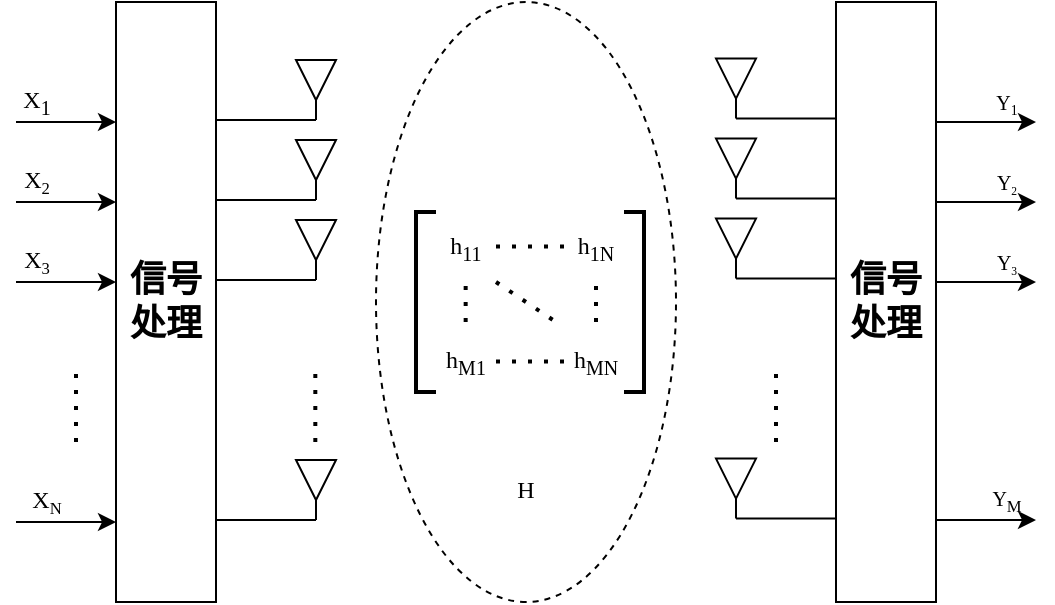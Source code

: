 <mxfile version="17.4.6" type="github">
  <diagram id="q9GEcScXyjQXlS6VjjTK" name="Page-1">
    <mxGraphModel dx="716" dy="377" grid="1" gridSize="10" guides="1" tooltips="1" connect="1" arrows="1" fold="1" page="1" pageScale="1" pageWidth="827" pageHeight="1169" math="0" shadow="0">
      <root>
        <mxCell id="0" />
        <mxCell id="1" parent="0" />
        <mxCell id="ftm3P9XVFiQLWpEqlPqK-1" value="&lt;h2&gt;&lt;font style=&quot;vertical-align: inherit&quot;&gt;&lt;font style=&quot;vertical-align: inherit&quot;&gt;&lt;font style=&quot;vertical-align: inherit&quot;&gt;&lt;font style=&quot;vertical-align: inherit&quot; face=&quot;Times New Roman&quot;&gt;信号处理&lt;/font&gt;&lt;/font&gt;&lt;/font&gt;&lt;/font&gt;&lt;/h2&gt;" style="whiteSpace=wrap;html=1;" vertex="1" parent="1">
          <mxGeometry x="160" y="100" width="50" height="300" as="geometry" />
        </mxCell>
        <mxCell id="ftm3P9XVFiQLWpEqlPqK-2" value="&lt;h2&gt;&lt;font style=&quot;vertical-align: inherit&quot;&gt;&lt;font style=&quot;vertical-align: inherit&quot;&gt;&lt;font style=&quot;vertical-align: inherit&quot;&gt;&lt;font style=&quot;vertical-align: inherit&quot; face=&quot;Times New Roman&quot;&gt;信号处理&lt;/font&gt;&lt;/font&gt;&lt;/font&gt;&lt;/font&gt;&lt;/h2&gt;" style="whiteSpace=wrap;html=1;" vertex="1" parent="1">
          <mxGeometry x="520" y="100" width="50" height="300" as="geometry" />
        </mxCell>
        <mxCell id="ftm3P9XVFiQLWpEqlPqK-3" value="" style="endArrow=classic;html=1;rounded=0;fontFamily=Times New Roman;" edge="1" parent="1">
          <mxGeometry width="50" height="50" relative="1" as="geometry">
            <mxPoint x="110" y="160" as="sourcePoint" />
            <mxPoint x="160" y="160" as="targetPoint" />
          </mxGeometry>
        </mxCell>
        <mxCell id="ftm3P9XVFiQLWpEqlPqK-4" value="" style="endArrow=classic;html=1;rounded=0;fontFamily=Times New Roman;" edge="1" parent="1">
          <mxGeometry width="50" height="50" relative="1" as="geometry">
            <mxPoint x="110" y="200" as="sourcePoint" />
            <mxPoint x="160" y="200" as="targetPoint" />
          </mxGeometry>
        </mxCell>
        <mxCell id="ftm3P9XVFiQLWpEqlPqK-5" value="" style="endArrow=classic;html=1;rounded=0;fontFamily=Times New Roman;" edge="1" parent="1">
          <mxGeometry width="50" height="50" relative="1" as="geometry">
            <mxPoint x="110" y="240" as="sourcePoint" />
            <mxPoint x="160" y="240" as="targetPoint" />
          </mxGeometry>
        </mxCell>
        <mxCell id="ftm3P9XVFiQLWpEqlPqK-6" value="" style="endArrow=classic;html=1;rounded=0;fontFamily=Times New Roman;" edge="1" parent="1">
          <mxGeometry width="50" height="50" relative="1" as="geometry">
            <mxPoint x="110" y="360" as="sourcePoint" />
            <mxPoint x="160" y="360" as="targetPoint" />
          </mxGeometry>
        </mxCell>
        <mxCell id="ftm3P9XVFiQLWpEqlPqK-7" value="" style="endArrow=none;dashed=1;html=1;dashPattern=1 3;strokeWidth=2;rounded=0;fontFamily=Times New Roman;" edge="1" parent="1">
          <mxGeometry width="50" height="50" relative="1" as="geometry">
            <mxPoint x="140" y="320" as="sourcePoint" />
            <mxPoint x="140" y="280" as="targetPoint" />
          </mxGeometry>
        </mxCell>
        <mxCell id="ftm3P9XVFiQLWpEqlPqK-8" value="X&lt;sub&gt;1&lt;/sub&gt;" style="text;html=1;align=center;verticalAlign=middle;resizable=0;points=[];autosize=1;strokeColor=none;fillColor=none;fontFamily=Times New Roman;" vertex="1" parent="1">
          <mxGeometry x="105" y="140" width="30" height="20" as="geometry" />
        </mxCell>
        <mxCell id="ftm3P9XVFiQLWpEqlPqK-9" value="X&lt;span style=&quot;font-size: 10px&quot;&gt;&lt;sub&gt;2&lt;/sub&gt;&lt;/span&gt;" style="text;html=1;align=center;verticalAlign=middle;resizable=0;points=[];autosize=1;strokeColor=none;fillColor=none;fontFamily=Times New Roman;" vertex="1" parent="1">
          <mxGeometry x="105" y="180" width="30" height="20" as="geometry" />
        </mxCell>
        <mxCell id="ftm3P9XVFiQLWpEqlPqK-10" value="X&lt;span style=&quot;font-size: 10px&quot;&gt;&lt;sub&gt;3&lt;/sub&gt;&lt;/span&gt;" style="text;html=1;align=center;verticalAlign=middle;resizable=0;points=[];autosize=1;strokeColor=none;fillColor=none;fontFamily=Times New Roman;" vertex="1" parent="1">
          <mxGeometry x="105" y="220" width="30" height="20" as="geometry" />
        </mxCell>
        <mxCell id="ftm3P9XVFiQLWpEqlPqK-11" value="X&lt;span style=&quot;font-size: 10px&quot;&gt;&lt;sub&gt;N&lt;/sub&gt;&lt;/span&gt;" style="text;html=1;align=center;verticalAlign=middle;resizable=0;points=[];autosize=1;strokeColor=none;fillColor=none;fontFamily=Times New Roman;" vertex="1" parent="1">
          <mxGeometry x="110" y="340" width="30" height="20" as="geometry" />
        </mxCell>
        <mxCell id="ftm3P9XVFiQLWpEqlPqK-13" value="" style="endArrow=none;html=1;rounded=0;fontFamily=Times New Roman;" edge="1" parent="1">
          <mxGeometry width="50" height="50" relative="1" as="geometry">
            <mxPoint x="210" y="159" as="sourcePoint" />
            <mxPoint x="260" y="159" as="targetPoint" />
          </mxGeometry>
        </mxCell>
        <mxCell id="ftm3P9XVFiQLWpEqlPqK-14" value="" style="endArrow=none;html=1;rounded=0;fontFamily=Times New Roman;" edge="1" parent="1">
          <mxGeometry width="50" height="50" relative="1" as="geometry">
            <mxPoint x="260" y="159" as="sourcePoint" />
            <mxPoint x="260" y="149" as="targetPoint" />
          </mxGeometry>
        </mxCell>
        <mxCell id="ftm3P9XVFiQLWpEqlPqK-15" value="" style="triangle;whiteSpace=wrap;html=1;fontFamily=Times New Roman;direction=south;" vertex="1" parent="1">
          <mxGeometry x="250" y="129" width="20" height="20" as="geometry" />
        </mxCell>
        <mxCell id="ftm3P9XVFiQLWpEqlPqK-16" value="" style="endArrow=none;html=1;rounded=0;fontFamily=Times New Roman;" edge="1" parent="1">
          <mxGeometry width="50" height="50" relative="1" as="geometry">
            <mxPoint x="210" y="199" as="sourcePoint" />
            <mxPoint x="260" y="199" as="targetPoint" />
          </mxGeometry>
        </mxCell>
        <mxCell id="ftm3P9XVFiQLWpEqlPqK-17" value="" style="endArrow=none;html=1;rounded=0;fontFamily=Times New Roman;" edge="1" parent="1">
          <mxGeometry width="50" height="50" relative="1" as="geometry">
            <mxPoint x="260" y="199" as="sourcePoint" />
            <mxPoint x="260" y="189" as="targetPoint" />
          </mxGeometry>
        </mxCell>
        <mxCell id="ftm3P9XVFiQLWpEqlPqK-18" value="" style="triangle;whiteSpace=wrap;html=1;fontFamily=Times New Roman;direction=south;" vertex="1" parent="1">
          <mxGeometry x="250" y="169" width="20" height="20" as="geometry" />
        </mxCell>
        <mxCell id="ftm3P9XVFiQLWpEqlPqK-19" value="" style="endArrow=none;html=1;rounded=0;fontFamily=Times New Roman;" edge="1" parent="1">
          <mxGeometry width="50" height="50" relative="1" as="geometry">
            <mxPoint x="210" y="239" as="sourcePoint" />
            <mxPoint x="260" y="239" as="targetPoint" />
          </mxGeometry>
        </mxCell>
        <mxCell id="ftm3P9XVFiQLWpEqlPqK-20" value="" style="endArrow=none;html=1;rounded=0;fontFamily=Times New Roman;" edge="1" parent="1">
          <mxGeometry width="50" height="50" relative="1" as="geometry">
            <mxPoint x="260" y="239" as="sourcePoint" />
            <mxPoint x="260" y="229" as="targetPoint" />
          </mxGeometry>
        </mxCell>
        <mxCell id="ftm3P9XVFiQLWpEqlPqK-21" value="" style="triangle;whiteSpace=wrap;html=1;fontFamily=Times New Roman;direction=south;" vertex="1" parent="1">
          <mxGeometry x="250" y="209" width="20" height="20" as="geometry" />
        </mxCell>
        <mxCell id="ftm3P9XVFiQLWpEqlPqK-22" value="" style="endArrow=none;html=1;rounded=0;fontFamily=Times New Roman;" edge="1" parent="1">
          <mxGeometry width="50" height="50" relative="1" as="geometry">
            <mxPoint x="210" y="359" as="sourcePoint" />
            <mxPoint x="260" y="359" as="targetPoint" />
          </mxGeometry>
        </mxCell>
        <mxCell id="ftm3P9XVFiQLWpEqlPqK-23" value="" style="endArrow=none;html=1;rounded=0;fontFamily=Times New Roman;" edge="1" parent="1">
          <mxGeometry width="50" height="50" relative="1" as="geometry">
            <mxPoint x="260" y="359" as="sourcePoint" />
            <mxPoint x="260" y="349" as="targetPoint" />
          </mxGeometry>
        </mxCell>
        <mxCell id="ftm3P9XVFiQLWpEqlPqK-24" value="" style="triangle;whiteSpace=wrap;html=1;fontFamily=Times New Roman;direction=south;" vertex="1" parent="1">
          <mxGeometry x="250" y="329" width="20" height="20" as="geometry" />
        </mxCell>
        <mxCell id="ftm3P9XVFiQLWpEqlPqK-26" value="" style="endArrow=none;dashed=1;html=1;dashPattern=1 3;strokeWidth=2;rounded=0;fontFamily=Times New Roman;" edge="1" parent="1">
          <mxGeometry width="50" height="50" relative="1" as="geometry">
            <mxPoint x="259.66" y="320" as="sourcePoint" />
            <mxPoint x="259.66" y="280" as="targetPoint" />
          </mxGeometry>
        </mxCell>
        <mxCell id="ftm3P9XVFiQLWpEqlPqK-27" value="" style="ellipse;whiteSpace=wrap;html=1;align=center;dashed=1;fontFamily=Times New Roman;direction=south;" vertex="1" parent="1">
          <mxGeometry x="290" y="100" width="150" height="300" as="geometry" />
        </mxCell>
        <mxCell id="ftm3P9XVFiQLWpEqlPqK-28" value="" style="strokeWidth=2;html=1;shape=mxgraph.flowchart.annotation_1;align=left;pointerEvents=1;fontFamily=Times New Roman;" vertex="1" parent="1">
          <mxGeometry x="310" y="205" width="10" height="90" as="geometry" />
        </mxCell>
        <mxCell id="ftm3P9XVFiQLWpEqlPqK-29" value="" style="strokeWidth=2;html=1;shape=mxgraph.flowchart.annotation_1;align=left;pointerEvents=1;fontFamily=Times New Roman;direction=west;" vertex="1" parent="1">
          <mxGeometry x="414" y="205" width="10" height="90" as="geometry" />
        </mxCell>
        <mxCell id="ftm3P9XVFiQLWpEqlPqK-30" value="h&lt;sub&gt;11&lt;/sub&gt;" style="text;html=1;strokeColor=none;fillColor=none;align=center;verticalAlign=middle;whiteSpace=wrap;rounded=0;fontFamily=Times New Roman;" vertex="1" parent="1">
          <mxGeometry x="320" y="215" width="30" height="15" as="geometry" />
        </mxCell>
        <mxCell id="ftm3P9XVFiQLWpEqlPqK-33" value="" style="endArrow=none;dashed=1;html=1;dashPattern=1 3;strokeWidth=2;rounded=0;fontFamily=Times New Roman;" edge="1" parent="1">
          <mxGeometry width="50" height="50" relative="1" as="geometry">
            <mxPoint x="334.83" y="260" as="sourcePoint" />
            <mxPoint x="334.83" y="240" as="targetPoint" />
          </mxGeometry>
        </mxCell>
        <mxCell id="ftm3P9XVFiQLWpEqlPqK-34" value="h&lt;sub&gt;M1&lt;/sub&gt;" style="text;html=1;strokeColor=none;fillColor=none;align=center;verticalAlign=middle;whiteSpace=wrap;rounded=0;fontFamily=Times New Roman;" vertex="1" parent="1">
          <mxGeometry x="305" y="265" width="60" height="30" as="geometry" />
        </mxCell>
        <mxCell id="ftm3P9XVFiQLWpEqlPqK-35" value="" style="endArrow=none;dashed=1;html=1;dashPattern=1 3;strokeWidth=2;rounded=0;fontFamily=Times New Roman;" edge="1" parent="1">
          <mxGeometry width="50" height="50" relative="1" as="geometry">
            <mxPoint x="350" y="222.26" as="sourcePoint" />
            <mxPoint x="390" y="222.26" as="targetPoint" />
          </mxGeometry>
        </mxCell>
        <mxCell id="ftm3P9XVFiQLWpEqlPqK-36" value="" style="endArrow=none;dashed=1;html=1;dashPattern=1 3;strokeWidth=2;rounded=0;fontFamily=Times New Roman;" edge="1" parent="1">
          <mxGeometry width="50" height="50" relative="1" as="geometry">
            <mxPoint x="350" y="240" as="sourcePoint" />
            <mxPoint x="380" y="260" as="targetPoint" />
          </mxGeometry>
        </mxCell>
        <mxCell id="ftm3P9XVFiQLWpEqlPqK-37" value="" style="endArrow=none;dashed=1;html=1;dashPattern=1 3;strokeWidth=2;rounded=0;fontFamily=Times New Roman;" edge="1" parent="1">
          <mxGeometry width="50" height="50" relative="1" as="geometry">
            <mxPoint x="350" y="279.76" as="sourcePoint" />
            <mxPoint x="390" y="279.76" as="targetPoint" />
          </mxGeometry>
        </mxCell>
        <mxCell id="ftm3P9XVFiQLWpEqlPqK-38" value="" style="endArrow=none;dashed=1;html=1;dashPattern=1 3;strokeWidth=2;rounded=0;fontFamily=Times New Roman;" edge="1" parent="1">
          <mxGeometry width="50" height="50" relative="1" as="geometry">
            <mxPoint x="400" y="260" as="sourcePoint" />
            <mxPoint x="400" y="240" as="targetPoint" />
          </mxGeometry>
        </mxCell>
        <mxCell id="ftm3P9XVFiQLWpEqlPqK-39" value="h&lt;sub&gt;1N&lt;/sub&gt;" style="text;html=1;strokeColor=none;fillColor=none;align=center;verticalAlign=middle;whiteSpace=wrap;rounded=0;fontFamily=Times New Roman;" vertex="1" parent="1">
          <mxGeometry x="370" y="207.5" width="60" height="30" as="geometry" />
        </mxCell>
        <mxCell id="ftm3P9XVFiQLWpEqlPqK-40" value="h&lt;sub&gt;MN&lt;/sub&gt;" style="text;html=1;strokeColor=none;fillColor=none;align=center;verticalAlign=middle;whiteSpace=wrap;rounded=0;fontFamily=Times New Roman;" vertex="1" parent="1">
          <mxGeometry x="370" y="265" width="60" height="30" as="geometry" />
        </mxCell>
        <mxCell id="ftm3P9XVFiQLWpEqlPqK-41" value="H" style="text;html=1;strokeColor=none;fillColor=none;align=center;verticalAlign=middle;whiteSpace=wrap;rounded=0;fontFamily=Times New Roman;" vertex="1" parent="1">
          <mxGeometry x="335" y="329" width="60" height="30" as="geometry" />
        </mxCell>
        <mxCell id="ftm3P9XVFiQLWpEqlPqK-42" value="" style="endArrow=none;html=1;rounded=0;fontFamily=Times New Roman;" edge="1" parent="1">
          <mxGeometry width="50" height="50" relative="1" as="geometry">
            <mxPoint x="520" y="158.31" as="sourcePoint" />
            <mxPoint x="470" y="158.31" as="targetPoint" />
          </mxGeometry>
        </mxCell>
        <mxCell id="ftm3P9XVFiQLWpEqlPqK-43" value="" style="endArrow=none;html=1;rounded=0;fontFamily=Times New Roman;" edge="1" parent="1">
          <mxGeometry width="50" height="50" relative="1" as="geometry">
            <mxPoint x="470" y="158.31" as="sourcePoint" />
            <mxPoint x="470" y="148.31" as="targetPoint" />
          </mxGeometry>
        </mxCell>
        <mxCell id="ftm3P9XVFiQLWpEqlPqK-44" value="" style="triangle;whiteSpace=wrap;html=1;fontFamily=Times New Roman;direction=south;" vertex="1" parent="1">
          <mxGeometry x="460" y="128.31" width="20" height="20" as="geometry" />
        </mxCell>
        <mxCell id="ftm3P9XVFiQLWpEqlPqK-45" value="" style="endArrow=none;html=1;rounded=0;fontFamily=Times New Roman;" edge="1" parent="1">
          <mxGeometry width="50" height="50" relative="1" as="geometry">
            <mxPoint x="520" y="198.31" as="sourcePoint" />
            <mxPoint x="470" y="198.31" as="targetPoint" />
          </mxGeometry>
        </mxCell>
        <mxCell id="ftm3P9XVFiQLWpEqlPqK-46" value="" style="endArrow=none;html=1;rounded=0;fontFamily=Times New Roman;" edge="1" parent="1">
          <mxGeometry width="50" height="50" relative="1" as="geometry">
            <mxPoint x="470" y="198.31" as="sourcePoint" />
            <mxPoint x="470" y="188.31" as="targetPoint" />
          </mxGeometry>
        </mxCell>
        <mxCell id="ftm3P9XVFiQLWpEqlPqK-47" value="" style="triangle;whiteSpace=wrap;html=1;fontFamily=Times New Roman;direction=south;" vertex="1" parent="1">
          <mxGeometry x="460" y="168.31" width="20" height="20" as="geometry" />
        </mxCell>
        <mxCell id="ftm3P9XVFiQLWpEqlPqK-48" value="" style="endArrow=none;html=1;rounded=0;fontFamily=Times New Roman;" edge="1" parent="1">
          <mxGeometry width="50" height="50" relative="1" as="geometry">
            <mxPoint x="520" y="238.31" as="sourcePoint" />
            <mxPoint x="470" y="238.31" as="targetPoint" />
          </mxGeometry>
        </mxCell>
        <mxCell id="ftm3P9XVFiQLWpEqlPqK-49" value="" style="endArrow=none;html=1;rounded=0;fontFamily=Times New Roman;" edge="1" parent="1">
          <mxGeometry width="50" height="50" relative="1" as="geometry">
            <mxPoint x="470" y="238.31" as="sourcePoint" />
            <mxPoint x="470" y="228.31" as="targetPoint" />
          </mxGeometry>
        </mxCell>
        <mxCell id="ftm3P9XVFiQLWpEqlPqK-50" value="" style="triangle;whiteSpace=wrap;html=1;fontFamily=Times New Roman;direction=south;" vertex="1" parent="1">
          <mxGeometry x="460" y="208.31" width="20" height="20" as="geometry" />
        </mxCell>
        <mxCell id="ftm3P9XVFiQLWpEqlPqK-51" value="" style="endArrow=none;html=1;rounded=0;fontFamily=Times New Roman;" edge="1" parent="1">
          <mxGeometry width="50" height="50" relative="1" as="geometry">
            <mxPoint x="520" y="358.31" as="sourcePoint" />
            <mxPoint x="470" y="358.31" as="targetPoint" />
          </mxGeometry>
        </mxCell>
        <mxCell id="ftm3P9XVFiQLWpEqlPqK-52" value="" style="endArrow=none;html=1;rounded=0;fontFamily=Times New Roman;" edge="1" parent="1">
          <mxGeometry width="50" height="50" relative="1" as="geometry">
            <mxPoint x="470" y="358.31" as="sourcePoint" />
            <mxPoint x="470" y="348.31" as="targetPoint" />
          </mxGeometry>
        </mxCell>
        <mxCell id="ftm3P9XVFiQLWpEqlPqK-53" value="" style="triangle;whiteSpace=wrap;html=1;fontFamily=Times New Roman;direction=south;" vertex="1" parent="1">
          <mxGeometry x="460" y="328.31" width="20" height="20" as="geometry" />
        </mxCell>
        <mxCell id="ftm3P9XVFiQLWpEqlPqK-54" value="" style="endArrow=none;dashed=1;html=1;dashPattern=1 3;strokeWidth=2;rounded=0;fontFamily=Times New Roman;" edge="1" parent="1">
          <mxGeometry width="50" height="50" relative="1" as="geometry">
            <mxPoint x="490" y="320" as="sourcePoint" />
            <mxPoint x="490" y="280" as="targetPoint" />
          </mxGeometry>
        </mxCell>
        <mxCell id="ftm3P9XVFiQLWpEqlPqK-55" value="" style="endArrow=classic;html=1;rounded=0;fontFamily=Times New Roman;" edge="1" parent="1">
          <mxGeometry width="50" height="50" relative="1" as="geometry">
            <mxPoint x="570" y="160" as="sourcePoint" />
            <mxPoint x="620.0" y="160" as="targetPoint" />
          </mxGeometry>
        </mxCell>
        <mxCell id="ftm3P9XVFiQLWpEqlPqK-56" value="" style="endArrow=classic;html=1;rounded=0;fontFamily=Times New Roman;" edge="1" parent="1">
          <mxGeometry width="50" height="50" relative="1" as="geometry">
            <mxPoint x="570" y="200" as="sourcePoint" />
            <mxPoint x="620.0" y="200" as="targetPoint" />
          </mxGeometry>
        </mxCell>
        <mxCell id="ftm3P9XVFiQLWpEqlPqK-57" value="" style="endArrow=classic;html=1;rounded=0;fontFamily=Times New Roman;" edge="1" parent="1">
          <mxGeometry width="50" height="50" relative="1" as="geometry">
            <mxPoint x="570" y="240" as="sourcePoint" />
            <mxPoint x="620.0" y="240" as="targetPoint" />
          </mxGeometry>
        </mxCell>
        <mxCell id="ftm3P9XVFiQLWpEqlPqK-58" value="" style="endArrow=classic;html=1;rounded=0;fontFamily=Times New Roman;" edge="1" parent="1">
          <mxGeometry width="50" height="50" relative="1" as="geometry">
            <mxPoint x="570" y="359" as="sourcePoint" />
            <mxPoint x="620.0" y="359" as="targetPoint" />
          </mxGeometry>
        </mxCell>
        <mxCell id="ftm3P9XVFiQLWpEqlPqK-59" value="&lt;span style=&quot;font-size: 10px&quot;&gt;Y&lt;/span&gt;&lt;span style=&quot;font-size: 8.333px&quot;&gt;&lt;sub&gt;1&lt;/sub&gt;&lt;/span&gt;" style="text;html=1;align=center;verticalAlign=middle;resizable=0;points=[];autosize=1;strokeColor=none;fillColor=none;fontFamily=Times New Roman;" vertex="1" parent="1">
          <mxGeometry x="590" y="140" width="30" height="20" as="geometry" />
        </mxCell>
        <mxCell id="ftm3P9XVFiQLWpEqlPqK-60" value="&lt;span style=&quot;font-size: 10px&quot;&gt;Y&lt;/span&gt;&lt;span style=&quot;font-size: 6.944px&quot;&gt;&lt;sub&gt;2&lt;/sub&gt;&lt;/span&gt;" style="text;html=1;align=center;verticalAlign=middle;resizable=0;points=[];autosize=1;strokeColor=none;fillColor=none;fontFamily=Times New Roman;" vertex="1" parent="1">
          <mxGeometry x="590" y="180" width="30" height="20" as="geometry" />
        </mxCell>
        <mxCell id="ftm3P9XVFiQLWpEqlPqK-61" value="&lt;span style=&quot;font-size: 10px&quot;&gt;Y&lt;/span&gt;&lt;span style=&quot;font-size: 6.944px&quot;&gt;&lt;sub&gt;3&lt;/sub&gt;&lt;/span&gt;" style="text;html=1;align=center;verticalAlign=middle;resizable=0;points=[];autosize=1;strokeColor=none;fillColor=none;fontFamily=Times New Roman;" vertex="1" parent="1">
          <mxGeometry x="590" y="220" width="30" height="20" as="geometry" />
        </mxCell>
        <mxCell id="ftm3P9XVFiQLWpEqlPqK-62" value="&lt;span style=&quot;font-size: 10px&quot;&gt;Y&lt;sub&gt;M&lt;/sub&gt;&lt;/span&gt;" style="text;html=1;align=center;verticalAlign=middle;resizable=0;points=[];autosize=1;strokeColor=none;fillColor=none;fontFamily=Times New Roman;" vertex="1" parent="1">
          <mxGeometry x="590" y="339" width="30" height="20" as="geometry" />
        </mxCell>
      </root>
    </mxGraphModel>
  </diagram>
</mxfile>
